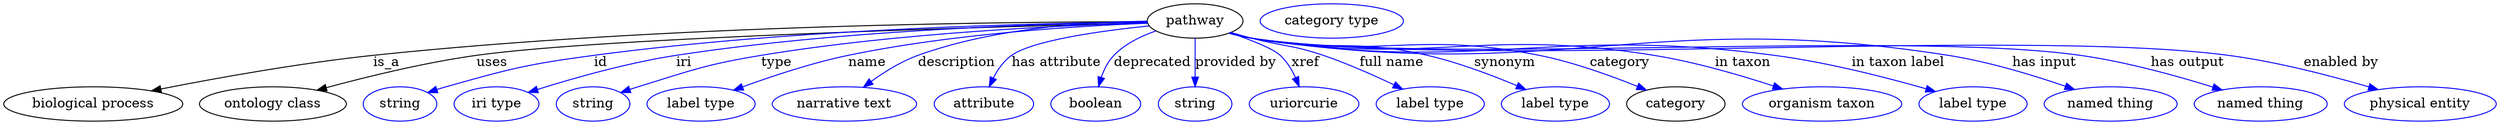digraph {
	graph [bb="0,0,2605.9,123"];
	node [label="\N"];
	pathway	[height=0.5,
		label=pathway,
		pos="1245.6,105",
		width=1.3902];
	"biological process"	[height=0.5,
		pos="93.592,18",
		width=2.5998];
	pathway -> "biological process"	[label=is_a,
		lp="400.59,61.5",
		pos="e,154.44,31.732 1195.6,104.2 1063.2,104.24 692.74,101.22 386.59,69 310.18,60.957 223.55,45.358 164.42,33.711"];
	"ontology class"	[height=0.5,
		pos="281.59,18",
		width=2.1304];
	pathway -> "ontology class"	[label=uses,
		lp="511.09,61.5",
		pos="e,327.66,32.41 1195.7,102.87 1050.7,99.409 630.65,87.975 494.59,69 440.61,61.471 380.22,46.673 337.57,35.12"];
	id	[color=blue,
		height=0.5,
		label=string,
		pos="414.59,18",
		width=1.0652];
	pathway -> id	[color=blue,
		label=id,
		lp="624.59,61.5",
		pos="e,443.59,29.954 1195.3,103.82 1088.4,102.86 831.09,97.503 617.59,69 547.78,59.679 530.38,55.131 462.59,36 459.49,35.124 456.29,34.151 \
453.09,33.129",
		style=solid];
	iri	[color=blue,
		height=0.5,
		label="iri type",
		pos="515.59,18",
		width=1.2277];
	pathway -> iri	[color=blue,
		label=iri,
		lp="711.59,61.5",
		pos="e,548.75,30.135 1195.6,103.72 1099.6,102.53 883.22,96.695 703.59,69 652.88,61.181 596.15,45.033 558.4,33.196",
		style=solid];
	type	[color=blue,
		height=0.5,
		label=string,
		pos="616.59,18",
		width=1.0652];
	pathway -> type	[color=blue,
		label=type,
		lp="808.59,61.5",
		pos="e,645.53,29.962 1195.6,102.97 1111.8,100.6 937.73,92.986 792.59,69 734.2,59.351 720.15,53.418 663.59,36 660.83,35.15 658,34.234 \
655.15,33.283",
		style=solid];
	name	[color=blue,
		height=0.5,
		label="label type",
		pos="729.59,18",
		width=1.5707];
	pathway -> name	[color=blue,
		label=name,
		lp="903.59,61.5",
		pos="e,763.57,32.4 1195.9,102.61 1125.7,99.874 993.62,91.897 883.59,69 845.47,61.068 803.52,47.082 773.04,35.916",
		style=solid];
	description	[color=blue,
		height=0.5,
		label="narrative text",
		pos="879.59,18",
		width=2.0943];
	pathway -> description	[color=blue,
		label=description,
		lp="996.09,61.5",
		pos="e,899.16,35.569 1195.5,104.83 1136.4,104.27 1036,98.425 955.59,69 938.27,62.659 920.94,51.7 907.21,41.656",
		style=solid];
	"has attribute"	[color=blue,
		height=0.5,
		label=attribute,
		pos="1024.6,18",
		width=1.4443];
	pathway -> "has attribute"	[color=blue,
		label="has attribute",
		lp="1100.6,61.5",
		pos="e,1030.2,36 1197.4,99.833 1148.3,94.789 1076.3,84.931 1053.6,69 1045.3,63.151 1039,54.097 1034.4,45.293",
		style=solid];
	deprecated	[color=blue,
		height=0.5,
		label=boolean,
		pos="1141.6,18",
		width=1.2999];
	pathway -> deprecated	[color=blue,
		label=deprecated,
		lp="1201.1,61.5",
		pos="e,1144.5,36.167 1204.4,94.521 1189,89.21 1172.4,81.125 1160.6,69 1154.4,62.659 1150.2,54.114 1147.4,45.882",
		style=solid];
	"provided by"	[color=blue,
		height=0.5,
		label=string,
		pos="1244.6,18",
		width=1.0652];
	pathway -> "provided by"	[color=blue,
		label="provided by",
		lp="1288.1,61.5",
		pos="e,1244.8,36.175 1245.4,86.799 1245.3,75.163 1245.1,59.548 1244.9,46.237",
		style=solid];
	xref	[color=blue,
		height=0.5,
		label=uriorcurie,
		pos="1358.6,18",
		width=1.5887];
	pathway -> xref	[color=blue,
		label=xref,
		lp="1360.1,61.5",
		pos="e,1353.9,36.258 1282.4,92.572 1303.2,85.534 1326.6,76.461 1334.6,69 1341.4,62.686 1346.5,54.045 1350.2,45.723",
		style=solid];
	"full name"	[color=blue,
		height=0.5,
		label="label type",
		pos="1490.6,18",
		width=1.5707];
	pathway -> "full name"	[color=blue,
		label="full name",
		lp="1450.1,61.5",
		pos="e,1461.7,33.644 1283,92.971 1290.1,90.932 1297.6,88.86 1304.6,87 1337.3,78.312 1346.6,79.944 1378.6,69 1403.9,60.364 1431.3,48.186 \
1452.6,38.011",
		style=solid];
	synonym	[color=blue,
		height=0.5,
		label="label type",
		pos="1621.6,18",
		width=1.5707];
	pathway -> synonym	[color=blue,
		label=synonym,
		lp="1568.6,61.5",
		pos="e,1590.6,33.18 1281.8,92.429 1289.3,90.366 1297.2,88.424 1304.6,87 1384.9,71.622 1408,87.44 1487.6,69 1520,61.49 1555.2,48.137 1581.4,\
37.119",
		style=solid];
	category	[height=0.5,
		pos="1747.6,18",
		width=1.4263];
	pathway -> category	[color=blue,
		label=category,
		lp="1689.1,61.5",
		pos="e,1716.8,32.575 1281.5,92.293 1289.1,90.214 1297,88.3 1304.6,87 1436.2,64.371 1473.6,95.294 1604.6,69 1640.2,61.845 1679.1,47.843 \
1707.3,36.472",
		style=solid];
	"in taxon"	[color=blue,
		height=0.5,
		label="organism taxon",
		pos="1900.6,18",
		width=2.3109];
	pathway -> "in taxon"	[color=blue,
		label="in taxon",
		lp="1817.6,61.5",
		pos="e,1859.3,33.718 1281.2,92.279 1288.8,90.173 1296.9,88.253 1304.6,87 1489,56.923 1540.1,98.732 1724.6,69 1767.4,62.099 1814.6,48.338 \
1849.3,36.997",
		style=solid];
	"in taxon label"	[color=blue,
		height=0.5,
		label="label type",
		pos="2058.6,18",
		width=1.5707];
	pathway -> "in taxon label"	[color=blue,
		label="in taxon label",
		lp="1980.1,61.5",
		pos="e,2019.2,31.103 1281.2,92.221 1288.8,90.119 1296.9,88.215 1304.6,87 1544.4,49.098 1609.9,100.63 1850.6,69 1905.8,61.743 1967.7,45.829 \
2009.5,33.891",
		style=solid];
	"has input"	[color=blue,
		height=0.5,
		label="named thing",
		pos="2202.6,18",
		width=1.9318];
	pathway -> "has input"	[color=blue,
		label="has input",
		lp="2133.1,61.5",
		pos="e,2164.8,33.231 1281.1,92.172 1288.8,90.074 1296.9,88.183 1304.6,87 1624.5,37.793 1712.8,119.09 2032.6,69 2074.9,62.37 2121.5,48.158 \
2155.2,36.575",
		style=solid];
	"has output"	[color=blue,
		height=0.5,
		label="named thing",
		pos="2359.6,18",
		width=1.9318];
	pathway -> "has output"	[color=blue,
		label="has output",
		lp="2283.1,61.5",
		pos="e,2319.2,32.669 1281.1,92.149 1288.8,90.052 1296.9,88.168 1304.6,87 1494.9,58.11 1980,95.804 2170.6,69 2218.6,62.253 2271.8,47.485 \
2309.5,35.738",
		style=solid];
	"enabled by"	[color=blue,
		height=0.5,
		label="physical entity",
		pos="2526.6,18",
		width=2.2026];
	pathway -> "enabled by"	[color=blue,
		label="enabled by",
		lp="2444.1,61.5",
		pos="e,2482.4,33.05 1281.1,92.131 1288.8,90.035 1296.9,88.156 1304.6,87 1529,53.295 2100.6,98.579 2325.6,69 2376.2,62.346 2432.5,47.695 \
2472.6,35.963",
		style=solid];
	"named thing_category"	[color=blue,
		height=0.5,
		label="category type",
		pos="1388.6,105",
		width=2.0762];
}
